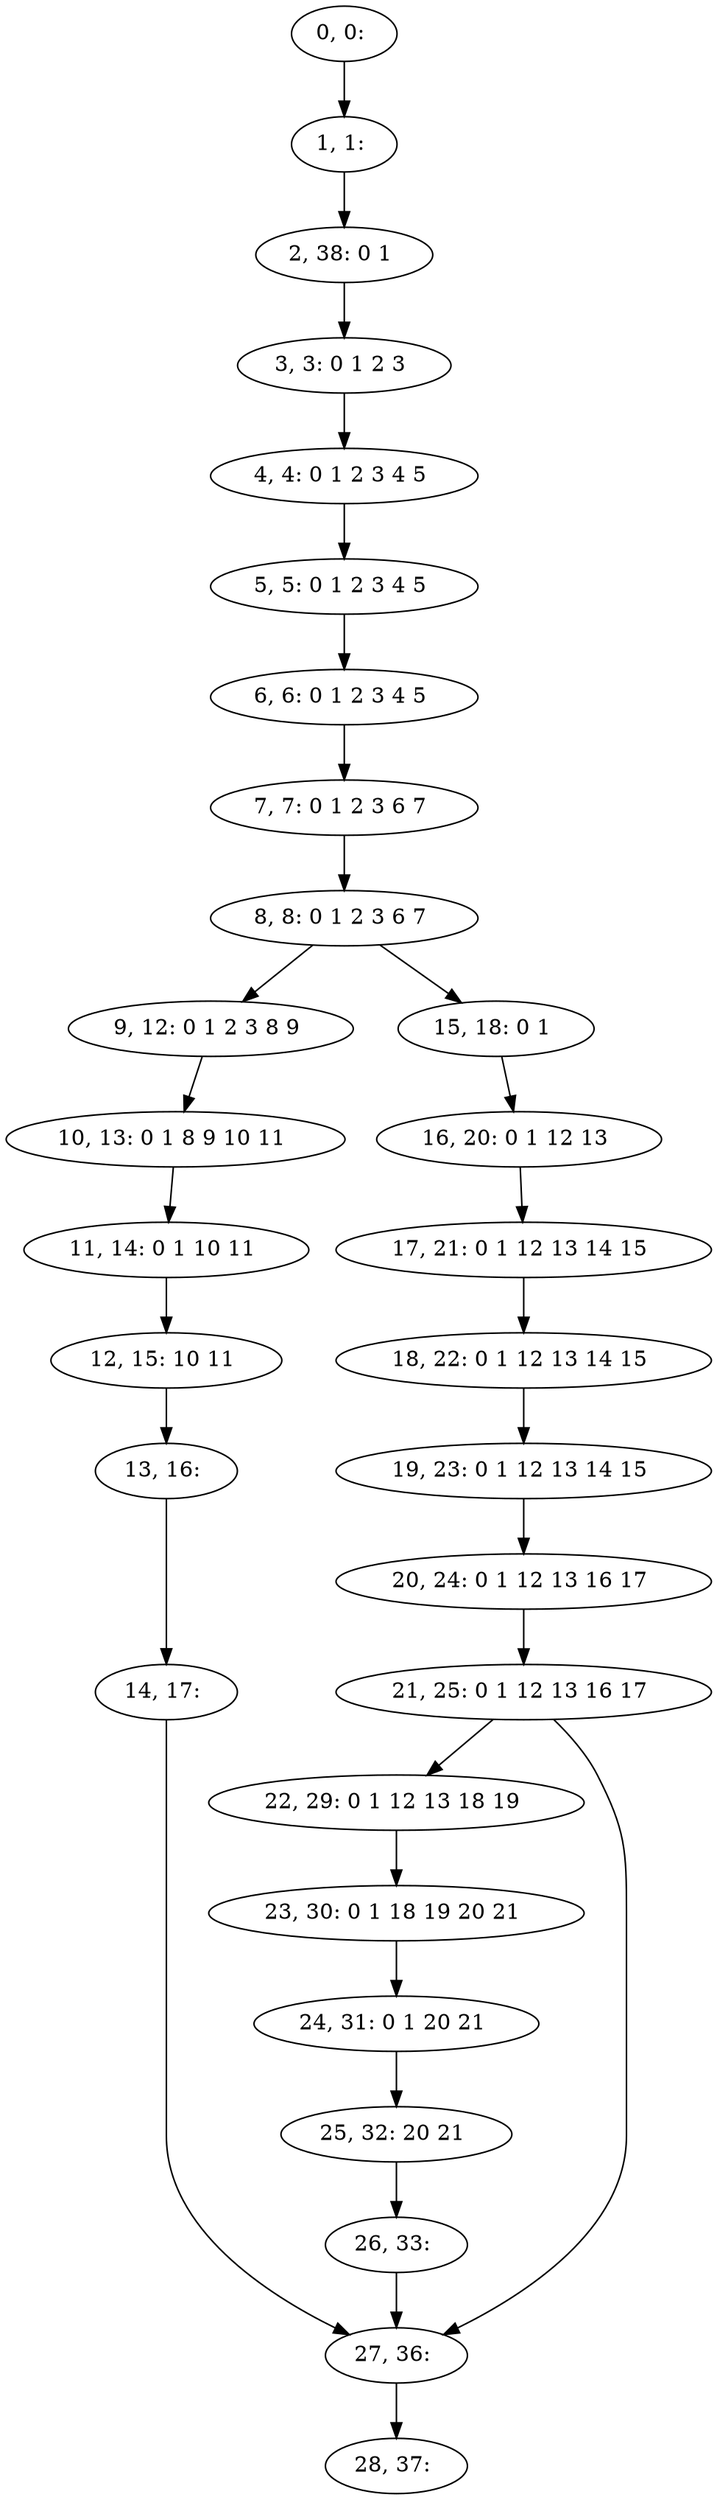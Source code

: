 digraph G {
0[label="0, 0: "];
1[label="1, 1: "];
2[label="2, 38: 0 1 "];
3[label="3, 3: 0 1 2 3 "];
4[label="4, 4: 0 1 2 3 4 5 "];
5[label="5, 5: 0 1 2 3 4 5 "];
6[label="6, 6: 0 1 2 3 4 5 "];
7[label="7, 7: 0 1 2 3 6 7 "];
8[label="8, 8: 0 1 2 3 6 7 "];
9[label="9, 12: 0 1 2 3 8 9 "];
10[label="10, 13: 0 1 8 9 10 11 "];
11[label="11, 14: 0 1 10 11 "];
12[label="12, 15: 10 11 "];
13[label="13, 16: "];
14[label="14, 17: "];
15[label="15, 18: 0 1 "];
16[label="16, 20: 0 1 12 13 "];
17[label="17, 21: 0 1 12 13 14 15 "];
18[label="18, 22: 0 1 12 13 14 15 "];
19[label="19, 23: 0 1 12 13 14 15 "];
20[label="20, 24: 0 1 12 13 16 17 "];
21[label="21, 25: 0 1 12 13 16 17 "];
22[label="22, 29: 0 1 12 13 18 19 "];
23[label="23, 30: 0 1 18 19 20 21 "];
24[label="24, 31: 0 1 20 21 "];
25[label="25, 32: 20 21 "];
26[label="26, 33: "];
27[label="27, 36: "];
28[label="28, 37: "];
0->1 ;
1->2 ;
2->3 ;
3->4 ;
4->5 ;
5->6 ;
6->7 ;
7->8 ;
8->9 ;
8->15 ;
9->10 ;
10->11 ;
11->12 ;
12->13 ;
13->14 ;
14->27 ;
15->16 ;
16->17 ;
17->18 ;
18->19 ;
19->20 ;
20->21 ;
21->22 ;
21->27 ;
22->23 ;
23->24 ;
24->25 ;
25->26 ;
26->27 ;
27->28 ;
}
